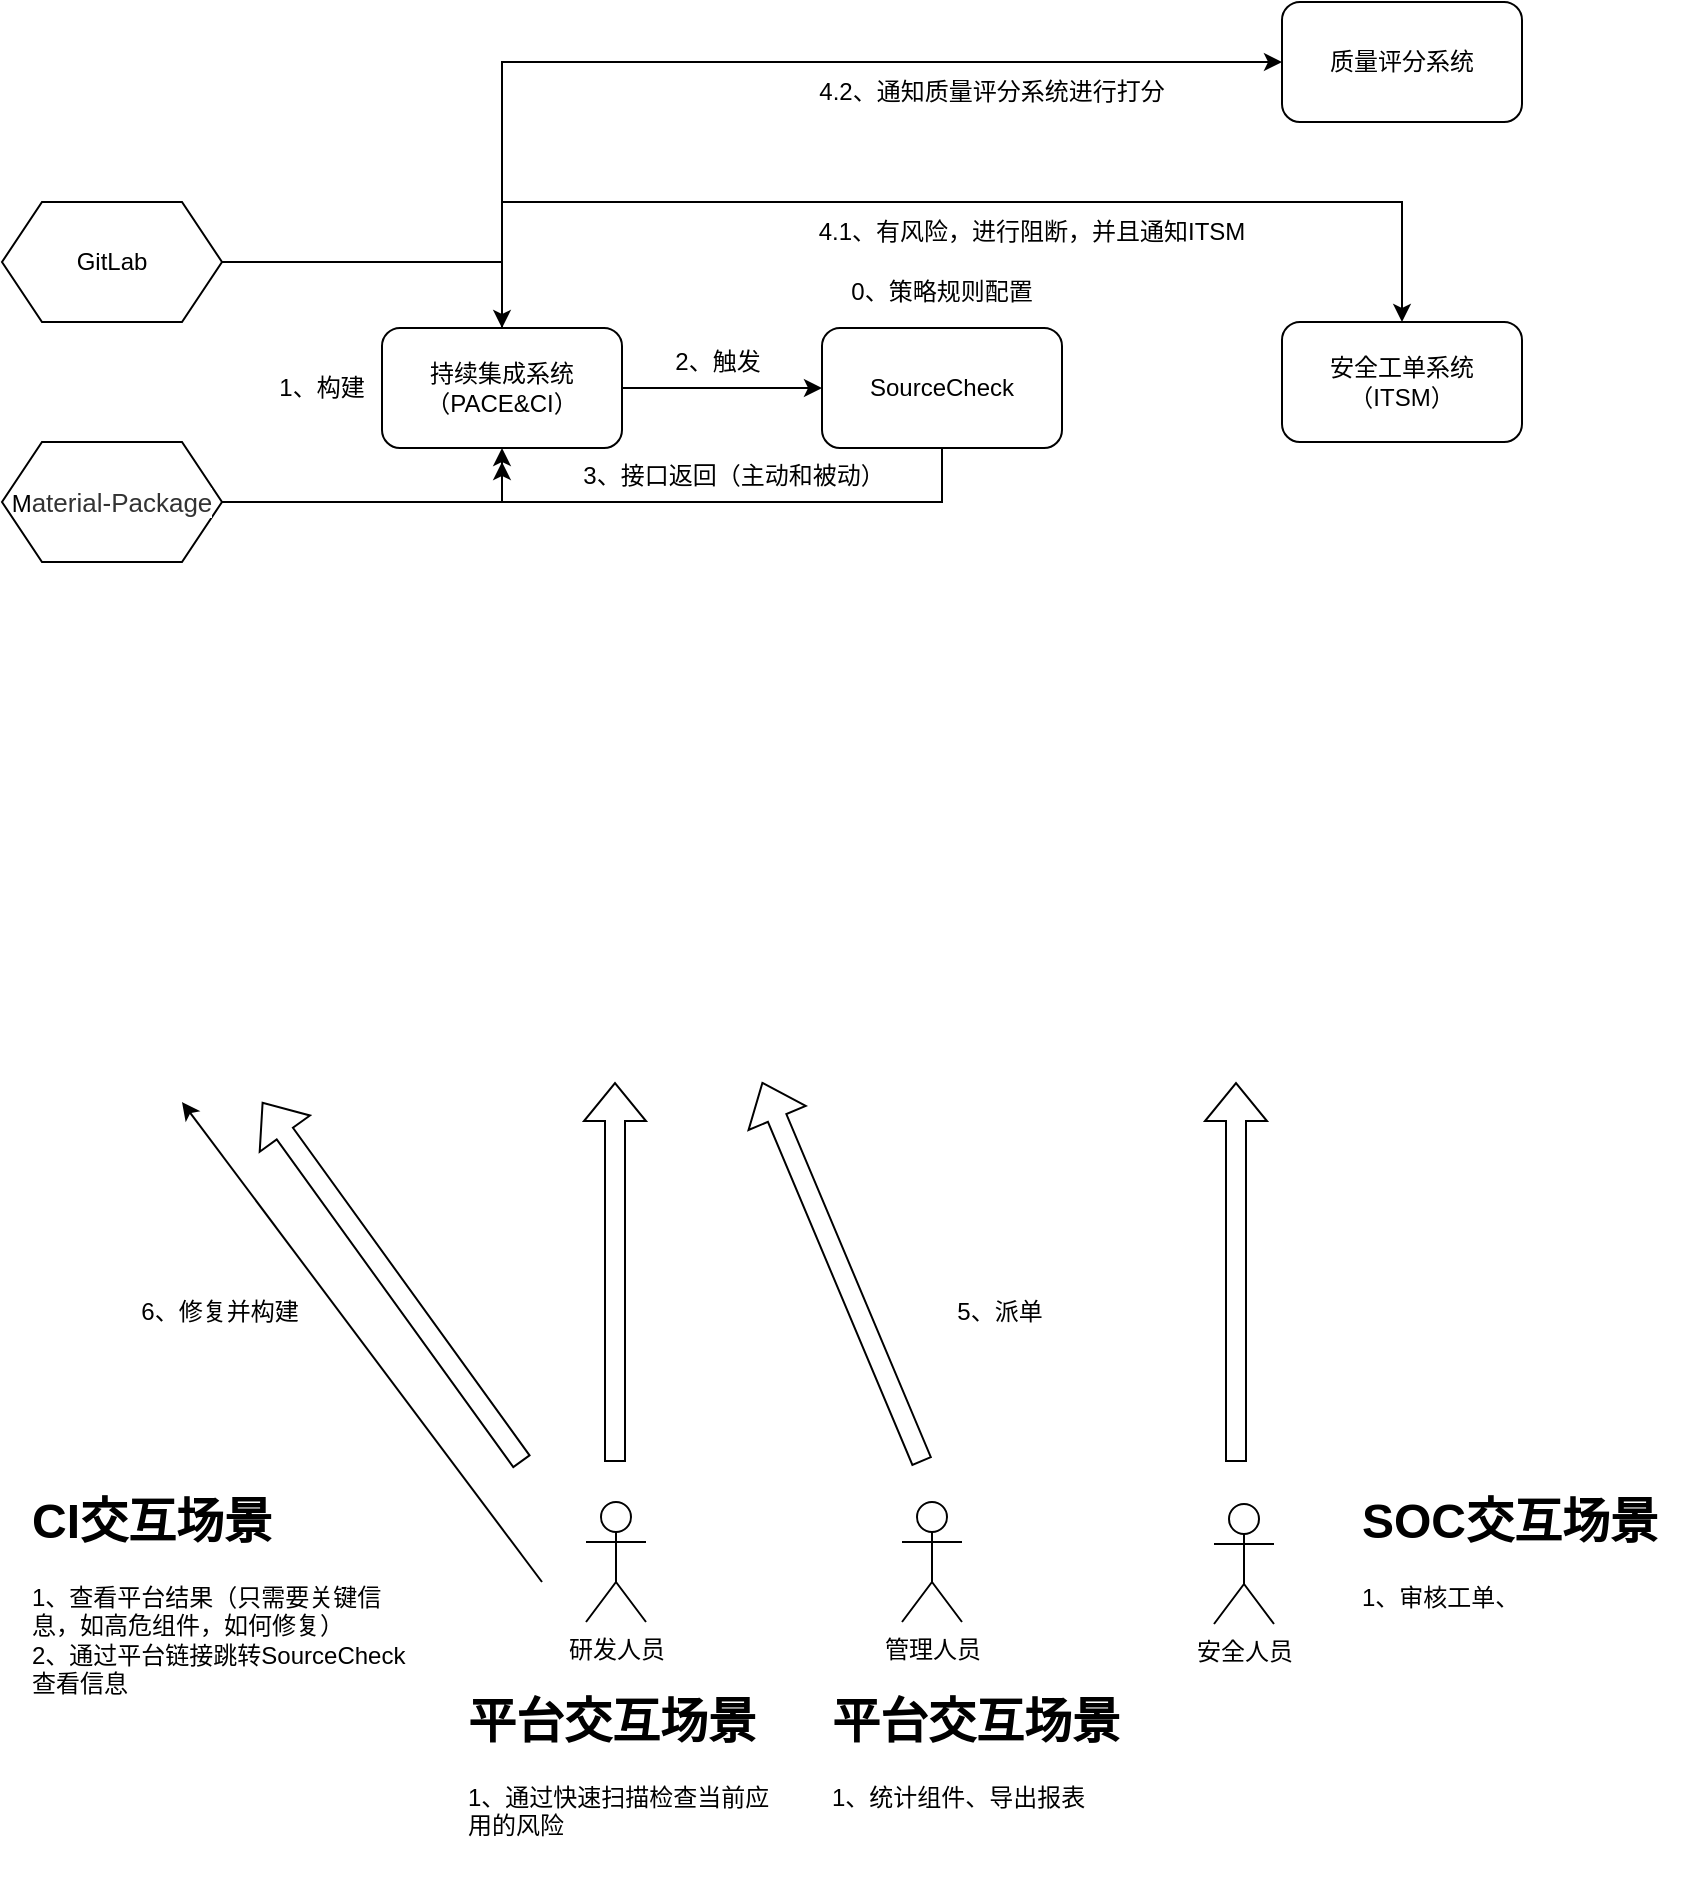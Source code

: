 <mxfile version="20.2.5" type="github">
  <diagram id="dbPlMSyZmyiy87wTLgsy" name="第 1 页">
    <mxGraphModel dx="1422" dy="796" grid="1" gridSize="10" guides="1" tooltips="1" connect="1" arrows="1" fold="1" page="1" pageScale="1" pageWidth="827" pageHeight="1169" math="0" shadow="0">
      <root>
        <mxCell id="0" />
        <mxCell id="1" parent="0" />
        <mxCell id="P90RqLLHq7_aSwwXnbhx-12" style="edgeStyle=orthogonalEdgeStyle;rounded=0;orthogonalLoop=1;jettySize=auto;html=1;entryX=0;entryY=0.5;entryDx=0;entryDy=0;" edge="1" parent="1" source="P90RqLLHq7_aSwwXnbhx-1" target="P90RqLLHq7_aSwwXnbhx-11">
          <mxGeometry relative="1" as="geometry" />
        </mxCell>
        <mxCell id="P90RqLLHq7_aSwwXnbhx-37" style="edgeStyle=orthogonalEdgeStyle;rounded=0;orthogonalLoop=1;jettySize=auto;html=1;entryX=0.5;entryY=0;entryDx=0;entryDy=0;" edge="1" parent="1" source="P90RqLLHq7_aSwwXnbhx-1" target="P90RqLLHq7_aSwwXnbhx-3">
          <mxGeometry relative="1" as="geometry">
            <Array as="points">
              <mxPoint x="440" y="280" />
              <mxPoint x="890" y="280" />
            </Array>
          </mxGeometry>
        </mxCell>
        <mxCell id="P90RqLLHq7_aSwwXnbhx-47" style="edgeStyle=orthogonalEdgeStyle;rounded=0;orthogonalLoop=1;jettySize=auto;html=1;entryX=0;entryY=0.5;entryDx=0;entryDy=0;" edge="1" parent="1" source="P90RqLLHq7_aSwwXnbhx-1" target="P90RqLLHq7_aSwwXnbhx-4">
          <mxGeometry relative="1" as="geometry">
            <Array as="points">
              <mxPoint x="440" y="210" />
            </Array>
          </mxGeometry>
        </mxCell>
        <mxCell id="P90RqLLHq7_aSwwXnbhx-1" value="持续集成系统（PACE&amp;amp;CI）" style="rounded=1;whiteSpace=wrap;html=1;" vertex="1" parent="1">
          <mxGeometry x="380" y="343" width="120" height="60" as="geometry" />
        </mxCell>
        <mxCell id="P90RqLLHq7_aSwwXnbhx-3" value="安全工单系统（ITSM）" style="rounded=1;whiteSpace=wrap;html=1;" vertex="1" parent="1">
          <mxGeometry x="830" y="340" width="120" height="60" as="geometry" />
        </mxCell>
        <mxCell id="P90RqLLHq7_aSwwXnbhx-4" value="质量评分系统" style="rounded=1;whiteSpace=wrap;html=1;" vertex="1" parent="1">
          <mxGeometry x="830" y="180" width="120" height="60" as="geometry" />
        </mxCell>
        <mxCell id="P90RqLLHq7_aSwwXnbhx-9" style="edgeStyle=orthogonalEdgeStyle;rounded=0;orthogonalLoop=1;jettySize=auto;html=1;" edge="1" parent="1" source="P90RqLLHq7_aSwwXnbhx-7" target="P90RqLLHq7_aSwwXnbhx-1">
          <mxGeometry relative="1" as="geometry" />
        </mxCell>
        <mxCell id="P90RqLLHq7_aSwwXnbhx-7" value="GitLab" style="shape=hexagon;perimeter=hexagonPerimeter2;whiteSpace=wrap;html=1;fixedSize=1;" vertex="1" parent="1">
          <mxGeometry x="190" y="280" width="110" height="60" as="geometry" />
        </mxCell>
        <mxCell id="P90RqLLHq7_aSwwXnbhx-10" style="edgeStyle=orthogonalEdgeStyle;rounded=0;orthogonalLoop=1;jettySize=auto;html=1;entryX=0.5;entryY=1;entryDx=0;entryDy=0;" edge="1" parent="1" source="P90RqLLHq7_aSwwXnbhx-8" target="P90RqLLHq7_aSwwXnbhx-1">
          <mxGeometry relative="1" as="geometry" />
        </mxCell>
        <mxCell id="P90RqLLHq7_aSwwXnbhx-8" value="M&lt;span style=&quot;color: rgb(51, 51, 51); font-family: Arial, sans-serif; font-size: 13px; text-align: start; background-color: rgb(255, 255, 255);&quot;&gt;aterial-Package&lt;/span&gt;" style="shape=hexagon;perimeter=hexagonPerimeter2;whiteSpace=wrap;html=1;fixedSize=1;" vertex="1" parent="1">
          <mxGeometry x="190" y="400" width="110" height="60" as="geometry" />
        </mxCell>
        <mxCell id="P90RqLLHq7_aSwwXnbhx-17" style="edgeStyle=orthogonalEdgeStyle;rounded=0;orthogonalLoop=1;jettySize=auto;html=1;" edge="1" parent="1" source="P90RqLLHq7_aSwwXnbhx-11">
          <mxGeometry relative="1" as="geometry">
            <mxPoint x="440" y="410" as="targetPoint" />
            <Array as="points">
              <mxPoint x="660" y="430" />
              <mxPoint x="440" y="430" />
            </Array>
          </mxGeometry>
        </mxCell>
        <mxCell id="P90RqLLHq7_aSwwXnbhx-11" value="SourceCheck" style="rounded=1;whiteSpace=wrap;html=1;" vertex="1" parent="1">
          <mxGeometry x="600" y="343" width="120" height="60" as="geometry" />
        </mxCell>
        <mxCell id="P90RqLLHq7_aSwwXnbhx-14" value="1、构建" style="text;html=1;strokeColor=none;fillColor=none;align=center;verticalAlign=middle;whiteSpace=wrap;rounded=0;" vertex="1" parent="1">
          <mxGeometry x="320" y="358" width="60" height="30" as="geometry" />
        </mxCell>
        <mxCell id="P90RqLLHq7_aSwwXnbhx-15" value="2、触发" style="text;html=1;strokeColor=none;fillColor=none;align=center;verticalAlign=middle;whiteSpace=wrap;rounded=0;" vertex="1" parent="1">
          <mxGeometry x="518" y="345" width="60" height="30" as="geometry" />
        </mxCell>
        <mxCell id="P90RqLLHq7_aSwwXnbhx-16" value="0、策略规则配置" style="text;html=1;strokeColor=none;fillColor=none;align=center;verticalAlign=middle;whiteSpace=wrap;rounded=0;" vertex="1" parent="1">
          <mxGeometry x="605" y="310" width="110" height="30" as="geometry" />
        </mxCell>
        <mxCell id="P90RqLLHq7_aSwwXnbhx-18" value="3、接口返回（主动和被动）" style="text;html=1;strokeColor=none;fillColor=none;align=center;verticalAlign=middle;whiteSpace=wrap;rounded=0;" vertex="1" parent="1">
          <mxGeometry x="470" y="402" width="172" height="30" as="geometry" />
        </mxCell>
        <mxCell id="P90RqLLHq7_aSwwXnbhx-19" value="研发人员" style="shape=umlActor;verticalLabelPosition=bottom;verticalAlign=top;html=1;outlineConnect=0;" vertex="1" parent="1">
          <mxGeometry x="482" y="930" width="30" height="60" as="geometry" />
        </mxCell>
        <mxCell id="P90RqLLHq7_aSwwXnbhx-23" value="&lt;h1&gt;CI交互场景&lt;/h1&gt;&lt;p&gt;&lt;span style=&quot;text-align: center;&quot;&gt;1、查看平台结果（只需要关键信息，如高危组件，如何修复）&lt;/span&gt;&lt;br style=&quot;text-align: center;&quot;&gt;&lt;span style=&quot;text-align: center;&quot;&gt;2、通过平台链接跳转SourceCheck查看信息&lt;/span&gt;&lt;br&gt;&lt;/p&gt;" style="text;html=1;strokeColor=none;fillColor=none;spacing=5;spacingTop=-20;whiteSpace=wrap;overflow=hidden;rounded=0;" vertex="1" parent="1">
          <mxGeometry x="200" y="920" width="202" height="120" as="geometry" />
        </mxCell>
        <mxCell id="P90RqLLHq7_aSwwXnbhx-25" value="&lt;h1&gt;平台交互场景&lt;/h1&gt;&lt;p&gt;&lt;span style=&quot;text-align: center;&quot;&gt;1、通过快速扫描检查当前应用的风险&amp;nbsp;&amp;nbsp;&lt;/span&gt;&lt;/p&gt;" style="text;html=1;strokeColor=none;fillColor=none;spacing=5;spacingTop=-20;whiteSpace=wrap;overflow=hidden;rounded=0;" vertex="1" parent="1">
          <mxGeometry x="418" y="1020" width="170" height="100" as="geometry" />
        </mxCell>
        <mxCell id="P90RqLLHq7_aSwwXnbhx-27" value="安全人员" style="shape=umlActor;verticalLabelPosition=bottom;verticalAlign=top;html=1;outlineConnect=0;" vertex="1" parent="1">
          <mxGeometry x="796" y="931" width="30" height="60" as="geometry" />
        </mxCell>
        <mxCell id="P90RqLLHq7_aSwwXnbhx-31" value="&lt;h1&gt;SOC交互场景&lt;/h1&gt;&lt;p&gt;&lt;span style=&quot;text-align: center;&quot;&gt;1、审核工单、&amp;nbsp;&lt;/span&gt;&lt;/p&gt;" style="text;html=1;strokeColor=none;fillColor=none;spacing=5;spacingTop=-20;whiteSpace=wrap;overflow=hidden;rounded=0;" vertex="1" parent="1">
          <mxGeometry x="865" y="920" width="170" height="100" as="geometry" />
        </mxCell>
        <mxCell id="P90RqLLHq7_aSwwXnbhx-32" value="管理人员" style="shape=umlActor;verticalLabelPosition=bottom;verticalAlign=top;html=1;outlineConnect=0;" vertex="1" parent="1">
          <mxGeometry x="640" y="930" width="30" height="60" as="geometry" />
        </mxCell>
        <mxCell id="P90RqLLHq7_aSwwXnbhx-35" value="&lt;h1&gt;平台交互场景&lt;/h1&gt;&lt;p&gt;&lt;span style=&quot;text-align: center;&quot;&gt;1、统计组件、导出报表&lt;/span&gt;&lt;/p&gt;" style="text;html=1;strokeColor=none;fillColor=none;spacing=5;spacingTop=-20;whiteSpace=wrap;overflow=hidden;rounded=0;" vertex="1" parent="1">
          <mxGeometry x="600" y="1020" width="170" height="100" as="geometry" />
        </mxCell>
        <mxCell id="P90RqLLHq7_aSwwXnbhx-38" value="4.1、有风险，进行阻断，并且通知ITSM" style="text;html=1;strokeColor=none;fillColor=none;align=center;verticalAlign=middle;whiteSpace=wrap;rounded=0;" vertex="1" parent="1">
          <mxGeometry x="580" y="280" width="250" height="30" as="geometry" />
        </mxCell>
        <mxCell id="P90RqLLHq7_aSwwXnbhx-39" value="" style="shape=flexArrow;endArrow=classic;html=1;rounded=0;" edge="1" parent="1">
          <mxGeometry width="50" height="50" relative="1" as="geometry">
            <mxPoint x="450" y="910" as="sourcePoint" />
            <mxPoint x="320" y="730" as="targetPoint" />
          </mxGeometry>
        </mxCell>
        <mxCell id="P90RqLLHq7_aSwwXnbhx-40" value="" style="shape=flexArrow;endArrow=classic;html=1;rounded=0;" edge="1" parent="1">
          <mxGeometry width="50" height="50" relative="1" as="geometry">
            <mxPoint x="496.5" y="910" as="sourcePoint" />
            <mxPoint x="496.5" y="720" as="targetPoint" />
          </mxGeometry>
        </mxCell>
        <mxCell id="P90RqLLHq7_aSwwXnbhx-41" value="" style="shape=flexArrow;endArrow=classic;html=1;rounded=0;" edge="1" parent="1">
          <mxGeometry width="50" height="50" relative="1" as="geometry">
            <mxPoint x="650" y="910" as="sourcePoint" />
            <mxPoint x="570" y="720" as="targetPoint" />
          </mxGeometry>
        </mxCell>
        <mxCell id="P90RqLLHq7_aSwwXnbhx-42" value="" style="shape=flexArrow;endArrow=classic;html=1;rounded=0;" edge="1" parent="1">
          <mxGeometry width="50" height="50" relative="1" as="geometry">
            <mxPoint x="807" y="910" as="sourcePoint" />
            <mxPoint x="807" y="720" as="targetPoint" />
          </mxGeometry>
        </mxCell>
        <mxCell id="P90RqLLHq7_aSwwXnbhx-44" value="5、派单" style="text;html=1;strokeColor=none;fillColor=none;align=center;verticalAlign=middle;whiteSpace=wrap;rounded=0;" vertex="1" parent="1">
          <mxGeometry x="620" y="820" width="138" height="30" as="geometry" />
        </mxCell>
        <mxCell id="P90RqLLHq7_aSwwXnbhx-45" value="" style="endArrow=classic;html=1;rounded=0;" edge="1" parent="1">
          <mxGeometry width="50" height="50" relative="1" as="geometry">
            <mxPoint x="460" y="970" as="sourcePoint" />
            <mxPoint x="280" y="730" as="targetPoint" />
          </mxGeometry>
        </mxCell>
        <mxCell id="P90RqLLHq7_aSwwXnbhx-46" value="6、修复并构建" style="text;html=1;strokeColor=none;fillColor=none;align=center;verticalAlign=middle;whiteSpace=wrap;rounded=0;" vertex="1" parent="1">
          <mxGeometry x="230" y="820" width="138" height="30" as="geometry" />
        </mxCell>
        <mxCell id="P90RqLLHq7_aSwwXnbhx-48" value="4.2、通知质量评分系统进行打分" style="text;html=1;strokeColor=none;fillColor=none;align=center;verticalAlign=middle;whiteSpace=wrap;rounded=0;" vertex="1" parent="1">
          <mxGeometry x="560" y="210" width="250" height="30" as="geometry" />
        </mxCell>
      </root>
    </mxGraphModel>
  </diagram>
</mxfile>
